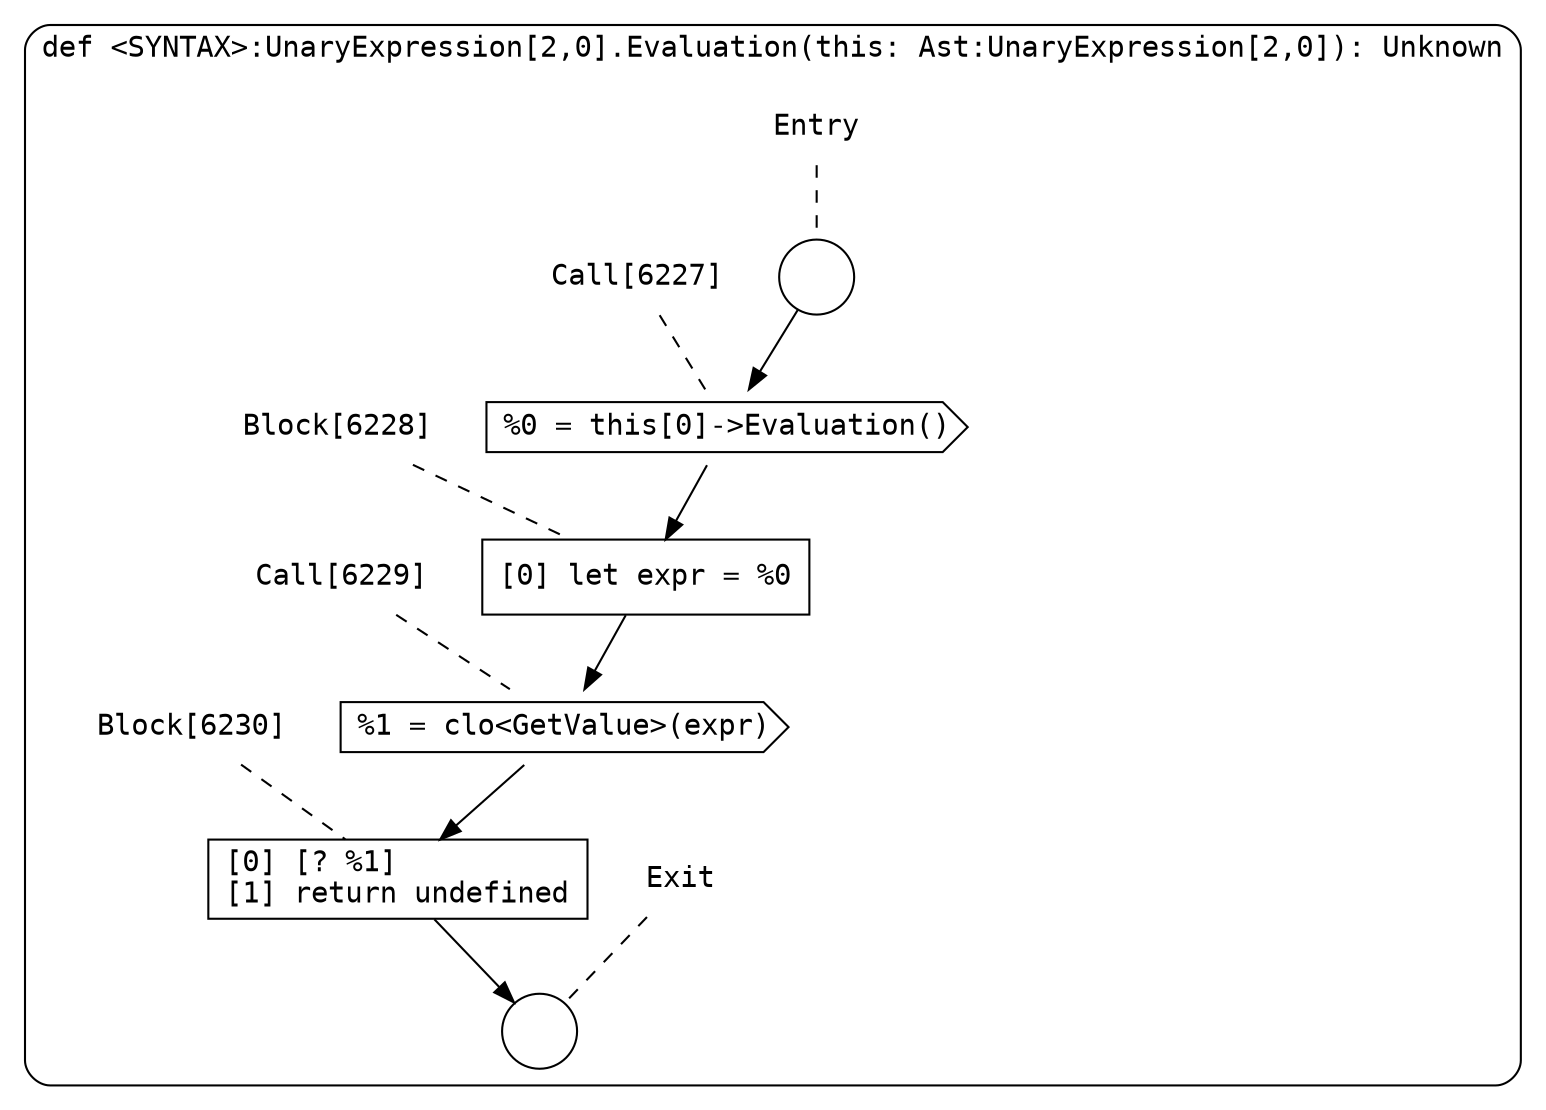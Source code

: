 digraph {
  graph [fontname = "Consolas"]
  node [fontname = "Consolas"]
  edge [fontname = "Consolas"]
  subgraph cluster1306 {
    label = "def <SYNTAX>:UnaryExpression[2,0].Evaluation(this: Ast:UnaryExpression[2,0]): Unknown"
    style = rounded
    cluster1306_entry_name [shape=none, label=<<font color="black">Entry</font>>]
    cluster1306_entry_name -> cluster1306_entry [arrowhead=none, color="black", style=dashed]
    cluster1306_entry [shape=circle label=" " color="black" fillcolor="white" style=filled]
    cluster1306_entry -> node6227 [color="black"]
    cluster1306_exit_name [shape=none, label=<<font color="black">Exit</font>>]
    cluster1306_exit_name -> cluster1306_exit [arrowhead=none, color="black", style=dashed]
    cluster1306_exit [shape=circle label=" " color="black" fillcolor="white" style=filled]
    node6227_name [shape=none, label=<<font color="black">Call[6227]</font>>]
    node6227_name -> node6227 [arrowhead=none, color="black", style=dashed]
    node6227 [shape=cds, label=<<font color="black">%0 = this[0]-&gt;Evaluation()</font>> color="black" fillcolor="white", style=filled]
    node6227 -> node6228 [color="black"]
    node6228_name [shape=none, label=<<font color="black">Block[6228]</font>>]
    node6228_name -> node6228 [arrowhead=none, color="black", style=dashed]
    node6228 [shape=box, label=<<font color="black">[0] let expr = %0<BR ALIGN="LEFT"/></font>> color="black" fillcolor="white", style=filled]
    node6228 -> node6229 [color="black"]
    node6229_name [shape=none, label=<<font color="black">Call[6229]</font>>]
    node6229_name -> node6229 [arrowhead=none, color="black", style=dashed]
    node6229 [shape=cds, label=<<font color="black">%1 = clo&lt;GetValue&gt;(expr)</font>> color="black" fillcolor="white", style=filled]
    node6229 -> node6230 [color="black"]
    node6230_name [shape=none, label=<<font color="black">Block[6230]</font>>]
    node6230_name -> node6230 [arrowhead=none, color="black", style=dashed]
    node6230 [shape=box, label=<<font color="black">[0] [? %1]<BR ALIGN="LEFT"/>[1] return undefined<BR ALIGN="LEFT"/></font>> color="black" fillcolor="white", style=filled]
    node6230 -> cluster1306_exit [color="black"]
  }
}